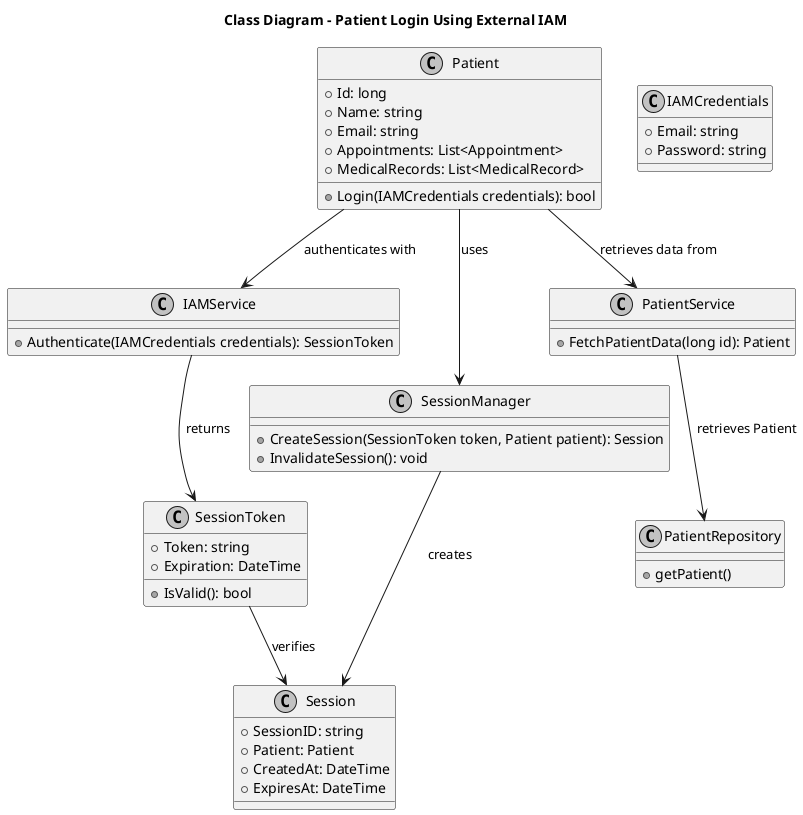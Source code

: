 @startuml
skinparam monochrome true
skinparam shadowing false

title Class Diagram - Patient Login Using External IAM

class Patient {
    +Id: long
    +Name: string
    +Email: string
    +Appointments: List<Appointment>
    +MedicalRecords: List<MedicalRecord>
    +Login(IAMCredentials credentials): bool
}

class IAMService {
    +Authenticate(IAMCredentials credentials): SessionToken
}

class IAMCredentials {
    +Email: string
    +Password: string
}

class SessionToken {
    +Token: string
    +Expiration: DateTime
    +IsValid(): bool
}

class SessionManager {
    +CreateSession(SessionToken token, Patient patient): Session
    +InvalidateSession(): void
}

class Session {
    +SessionID: string
    +Patient: Patient
    +CreatedAt: DateTime
    +ExpiresAt: DateTime
}

class PatientService {
    +FetchPatientData(long id): Patient
}

class PatientRepository {
    +getPatient()
}

Patient --> SessionManager : uses
IAMService --> SessionToken : returns
SessionManager --> Session : creates
Patient --> IAMService : authenticates with
Patient --> PatientService : retrieves data from
SessionToken --> Session : verifies
PatientService --> PatientRepository : retrieves Patient

@enduml

